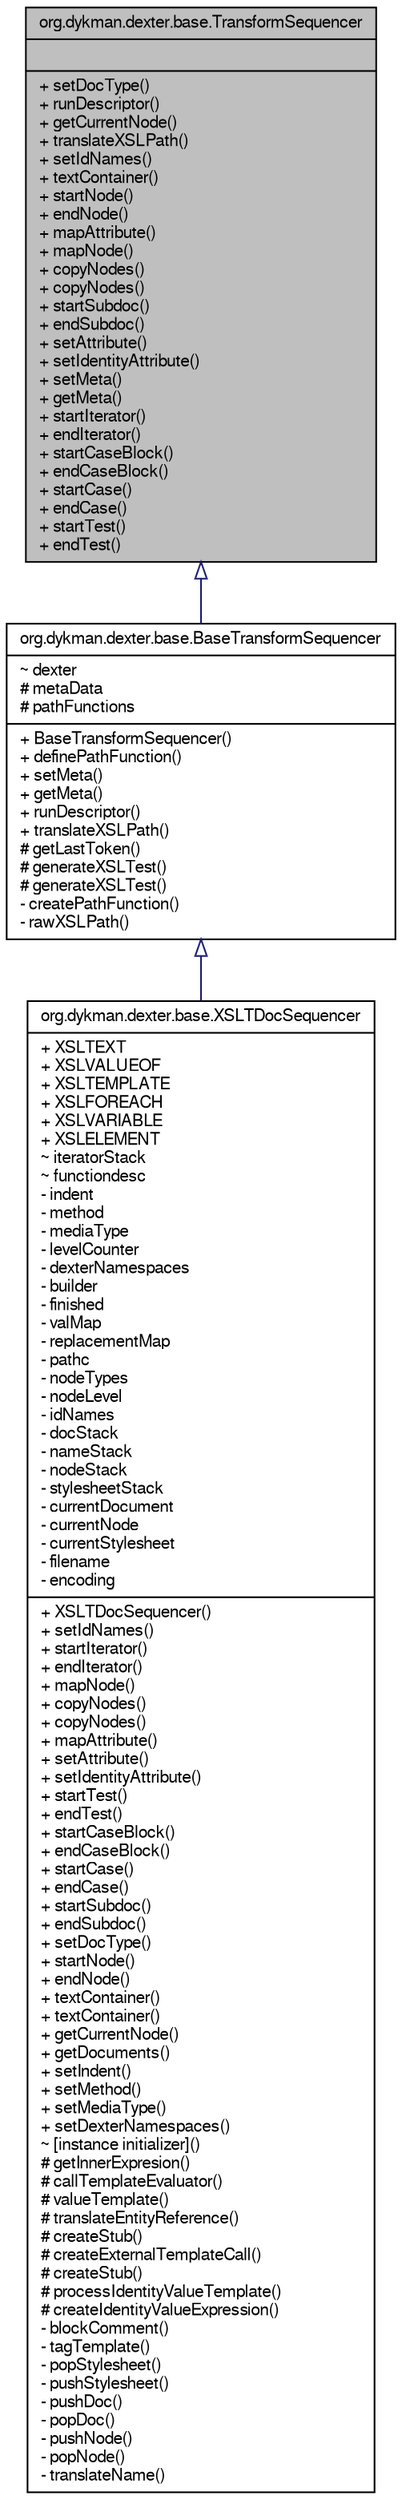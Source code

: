 digraph G
{
  bgcolor="transparent";
  edge [fontname="FreeSans",fontsize=10,labelfontname="FreeSans",labelfontsize=10];
  node [fontname="FreeSans",fontsize=10,shape=record];
  Node1 [label="{org.dykman.dexter.base.TransformSequencer\n||+ setDocType()\l+ runDescriptor()\l+ getCurrentNode()\l+ translateXSLPath()\l+ setIdNames()\l+ textContainer()\l+ startNode()\l+ endNode()\l+ mapAttribute()\l+ mapNode()\l+ copyNodes()\l+ copyNodes()\l+ startSubdoc()\l+ endSubdoc()\l+ setAttribute()\l+ setIdentityAttribute()\l+ setMeta()\l+ getMeta()\l+ startIterator()\l+ endIterator()\l+ startCaseBlock()\l+ endCaseBlock()\l+ startCase()\l+ endCase()\l+ startTest()\l+ endTest()\l}",height=0.2,width=0.4,color="black", fillcolor="grey75", style="filled" fontcolor="black"];
  Node1 -> Node2 [dir=back,color="midnightblue",fontsize=10,style="solid",arrowtail="empty",fontname="FreeSans"];
  Node2 [label="{org.dykman.dexter.base.BaseTransformSequencer\n|~ dexter\l# metaData\l# pathFunctions\l|+ BaseTransformSequencer()\l+ definePathFunction()\l+ setMeta()\l+ getMeta()\l+ runDescriptor()\l+ translateXSLPath()\l# getLastToken()\l# generateXSLTest()\l# generateXSLTest()\l- createPathFunction()\l- rawXSLPath()\l}",height=0.2,width=0.4,color="black",URL="$classorg_1_1dykman_1_1dexter_1_1base_1_1BaseTransformSequencer.html"];
  Node2 -> Node3 [dir=back,color="midnightblue",fontsize=10,style="solid",arrowtail="empty",fontname="FreeSans"];
  Node3 [label="{org.dykman.dexter.base.XSLTDocSequencer\n|+ XSLTEXT\l+ XSLVALUEOF\l+ XSLTEMPLATE\l+ XSLFOREACH\l+ XSLVARIABLE\l+ XSLELEMENT\l~ iteratorStack\l~ functiondesc\l- indent\l- method\l- mediaType\l- levelCounter\l- dexterNamespaces\l- builder\l- finished\l- valMap\l- replacementMap\l- pathc\l- nodeTypes\l- nodeLevel\l- idNames\l- docStack\l- nameStack\l- nodeStack\l- stylesheetStack\l- currentDocument\l- currentNode\l- currentStylesheet\l- filename\l- encoding\l|+ XSLTDocSequencer()\l+ setIdNames()\l+ startIterator()\l+ endIterator()\l+ mapNode()\l+ copyNodes()\l+ copyNodes()\l+ mapAttribute()\l+ setAttribute()\l+ setIdentityAttribute()\l+ startTest()\l+ endTest()\l+ startCaseBlock()\l+ endCaseBlock()\l+ startCase()\l+ endCase()\l+ startSubdoc()\l+ endSubdoc()\l+ setDocType()\l+ startNode()\l+ endNode()\l+ textContainer()\l+ textContainer()\l+ getCurrentNode()\l+ getDocuments()\l+ setIndent()\l+ setMethod()\l+ setMediaType()\l+ setDexterNamespaces()\l~ [instance initializer]()\l# getInnerExpresion()\l# callTemplateEvaluator()\l# valueTemplate()\l# translateEntityReference()\l# createStub()\l# createExternalTemplateCall()\l# createStub()\l# processIdentityValueTemplate()\l# createIdentityValueExpression()\l- blockComment()\l- tagTemplate()\l- popStylesheet()\l- pushStylesheet()\l- pushDoc()\l- popDoc()\l- pushNode()\l- popNode()\l- translateName()\l}",height=0.2,width=0.4,color="black",URL="$classorg_1_1dykman_1_1dexter_1_1base_1_1XSLTDocSequencer.html"];
}
